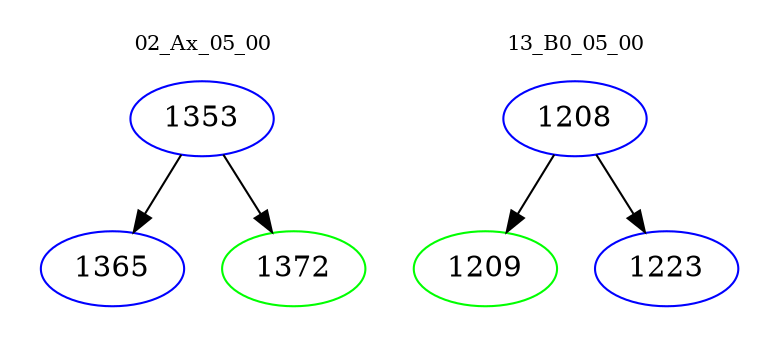 digraph{
subgraph cluster_0 {
color = white
label = "02_Ax_05_00";
fontsize=10;
T0_1353 [label="1353", color="blue"]
T0_1353 -> T0_1365 [color="black"]
T0_1365 [label="1365", color="blue"]
T0_1353 -> T0_1372 [color="black"]
T0_1372 [label="1372", color="green"]
}
subgraph cluster_1 {
color = white
label = "13_B0_05_00";
fontsize=10;
T1_1208 [label="1208", color="blue"]
T1_1208 -> T1_1209 [color="black"]
T1_1209 [label="1209", color="green"]
T1_1208 -> T1_1223 [color="black"]
T1_1223 [label="1223", color="blue"]
}
}
